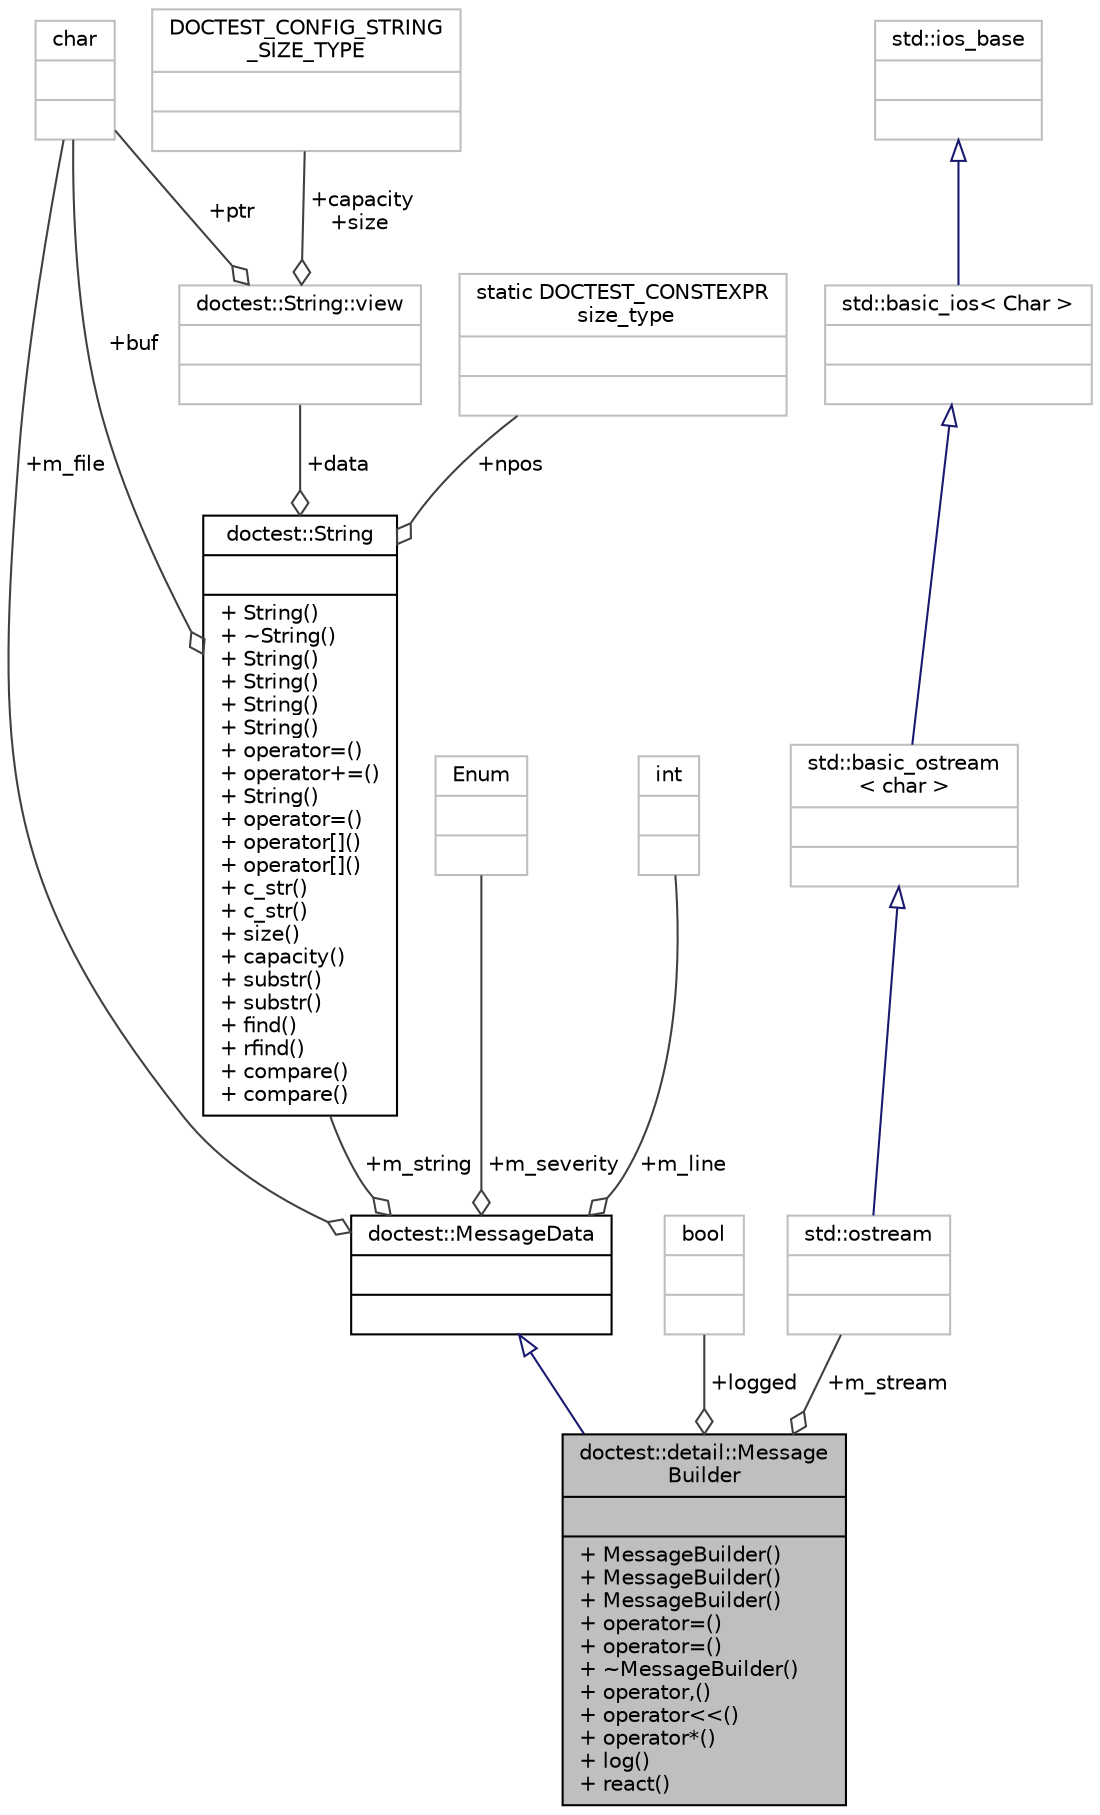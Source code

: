 digraph "doctest::detail::MessageBuilder"
{
 // LATEX_PDF_SIZE
  edge [fontname="Helvetica",fontsize="10",labelfontname="Helvetica",labelfontsize="10"];
  node [fontname="Helvetica",fontsize="10",shape=record];
  Node1 [label="{doctest::detail::Message\lBuilder\n||+ MessageBuilder()\l+ MessageBuilder()\l+ MessageBuilder()\l+ operator=()\l+ operator=()\l+ ~MessageBuilder()\l+ operator,()\l+ operator\<\<()\l+ operator*()\l+ log()\l+ react()\l}",height=0.2,width=0.4,color="black", fillcolor="grey75", style="filled", fontcolor="black",tooltip=" "];
  Node2 -> Node1 [dir="back",color="midnightblue",fontsize="10",style="solid",arrowtail="onormal",fontname="Helvetica"];
  Node2 [label="{doctest::MessageData\n||}",height=0.2,width=0.4,color="black", fillcolor="white", style="filled",URL="$structdoctest_1_1MessageData.html",tooltip=" "];
  Node3 -> Node2 [color="grey25",fontsize="10",style="solid",label=" +m_file" ,arrowhead="odiamond",fontname="Helvetica"];
  Node3 [label="{char\n||}",height=0.2,width=0.4,color="grey75", fillcolor="white", style="filled",tooltip=" "];
  Node4 -> Node2 [color="grey25",fontsize="10",style="solid",label=" +m_string" ,arrowhead="odiamond",fontname="Helvetica"];
  Node4 [label="{doctest::String\n||+ String()\l+ ~String()\l+ String()\l+ String()\l+ String()\l+ String()\l+ operator=()\l+ operator+=()\l+ String()\l+ operator=()\l+ operator[]()\l+ operator[]()\l+ c_str()\l+ c_str()\l+ size()\l+ capacity()\l+ substr()\l+ substr()\l+ find()\l+ rfind()\l+ compare()\l+ compare()\l}",height=0.2,width=0.4,color="black", fillcolor="white", style="filled",URL="$classdoctest_1_1String.html",tooltip=" "];
  Node5 -> Node4 [color="grey25",fontsize="10",style="solid",label=" +npos" ,arrowhead="odiamond",fontname="Helvetica"];
  Node5 [label="{static DOCTEST_CONSTEXPR\l size_type\n||}",height=0.2,width=0.4,color="grey75", fillcolor="white", style="filled",tooltip=" "];
  Node6 -> Node4 [color="grey25",fontsize="10",style="solid",label=" +data" ,arrowhead="odiamond",fontname="Helvetica"];
  Node6 [label="{doctest::String::view\n||}",height=0.2,width=0.4,color="grey75", fillcolor="white", style="filled",tooltip="OCLINT avoid private static members."];
  Node3 -> Node6 [color="grey25",fontsize="10",style="solid",label=" +ptr" ,arrowhead="odiamond",fontname="Helvetica"];
  Node7 -> Node6 [color="grey25",fontsize="10",style="solid",label=" +capacity\n+size" ,arrowhead="odiamond",fontname="Helvetica"];
  Node7 [label="{DOCTEST_CONFIG_STRING\l_SIZE_TYPE\n||}",height=0.2,width=0.4,color="grey75", fillcolor="white", style="filled",tooltip=" "];
  Node3 -> Node4 [color="grey25",fontsize="10",style="solid",label=" +buf" ,arrowhead="odiamond",fontname="Helvetica"];
  Node8 -> Node2 [color="grey25",fontsize="10",style="solid",label=" +m_severity" ,arrowhead="odiamond",fontname="Helvetica"];
  Node8 [label="{Enum\n||}",height=0.2,width=0.4,color="grey75", fillcolor="white", style="filled",tooltip=" "];
  Node9 -> Node2 [color="grey25",fontsize="10",style="solid",label=" +m_line" ,arrowhead="odiamond",fontname="Helvetica"];
  Node9 [label="{int\n||}",height=0.2,width=0.4,color="grey75", fillcolor="white", style="filled",tooltip=" "];
  Node10 -> Node1 [color="grey25",fontsize="10",style="solid",label=" +logged" ,arrowhead="odiamond",fontname="Helvetica"];
  Node10 [label="{bool\n||}",height=0.2,width=0.4,color="grey75", fillcolor="white", style="filled",tooltip=" "];
  Node11 -> Node1 [color="grey25",fontsize="10",style="solid",label=" +m_stream" ,arrowhead="odiamond",fontname="Helvetica"];
  Node11 [label="{std::ostream\n||}",height=0.2,width=0.4,color="grey75", fillcolor="white", style="filled",tooltip="STL class."];
  Node12 -> Node11 [dir="back",color="midnightblue",fontsize="10",style="solid",arrowtail="onormal",fontname="Helvetica"];
  Node12 [label="{std::basic_ostream\l\< char \>\n||}",height=0.2,width=0.4,color="grey75", fillcolor="white", style="filled",tooltip="STL class."];
  Node13 -> Node12 [dir="back",color="midnightblue",fontsize="10",style="solid",arrowtail="onormal",fontname="Helvetica"];
  Node13 [label="{std::basic_ios\< Char \>\n||}",height=0.2,width=0.4,color="grey75", fillcolor="white", style="filled",tooltip="STL class."];
  Node14 -> Node13 [dir="back",color="midnightblue",fontsize="10",style="solid",arrowtail="onormal",fontname="Helvetica"];
  Node14 [label="{std::ios_base\n||}",height=0.2,width=0.4,color="grey75", fillcolor="white", style="filled",tooltip="STL class."];
}
